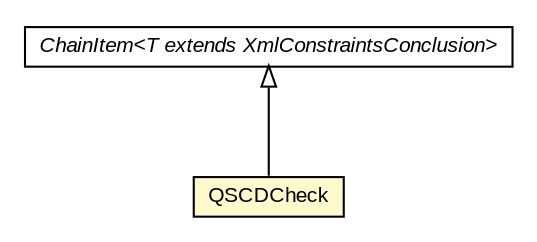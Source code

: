 #!/usr/local/bin/dot
#
# Class diagram 
# Generated by UMLGraph version R5_6-24-gf6e263 (http://www.umlgraph.org/)
#

digraph G {
	edge [fontname="arial",fontsize=10,labelfontname="arial",labelfontsize=10];
	node [fontname="arial",fontsize=10,shape=plaintext];
	nodesep=0.25;
	ranksep=0.5;
	// eu.europa.esig.dss.validation.process.ChainItem<T extends eu.europa.esig.dss.jaxb.detailedreport.XmlConstraintsConclusion>
	c530629 [label=<<table title="eu.europa.esig.dss.validation.process.ChainItem" border="0" cellborder="1" cellspacing="0" cellpadding="2" port="p" href="../../../ChainItem.html">
		<tr><td><table border="0" cellspacing="0" cellpadding="1">
<tr><td align="center" balign="center"><font face="arial italic"> ChainItem&lt;T extends XmlConstraintsConclusion&gt; </font></td></tr>
		</table></td></tr>
		</table>>, URL="../../../ChainItem.html", fontname="arial", fontcolor="black", fontsize=10.0];
	// eu.europa.esig.dss.validation.process.qualification.certificate.checks.QSCDCheck
	c530729 [label=<<table title="eu.europa.esig.dss.validation.process.qualification.certificate.checks.QSCDCheck" border="0" cellborder="1" cellspacing="0" cellpadding="2" port="p" bgcolor="lemonChiffon" href="./QSCDCheck.html">
		<tr><td><table border="0" cellspacing="0" cellpadding="1">
<tr><td align="center" balign="center"> QSCDCheck </td></tr>
		</table></td></tr>
		</table>>, URL="./QSCDCheck.html", fontname="arial", fontcolor="black", fontsize=10.0];
	//eu.europa.esig.dss.validation.process.qualification.certificate.checks.QSCDCheck extends eu.europa.esig.dss.validation.process.ChainItem<eu.europa.esig.dss.jaxb.detailedreport.XmlValidationCertificateQualification>
	c530629:p -> c530729:p [dir=back,arrowtail=empty];
}

